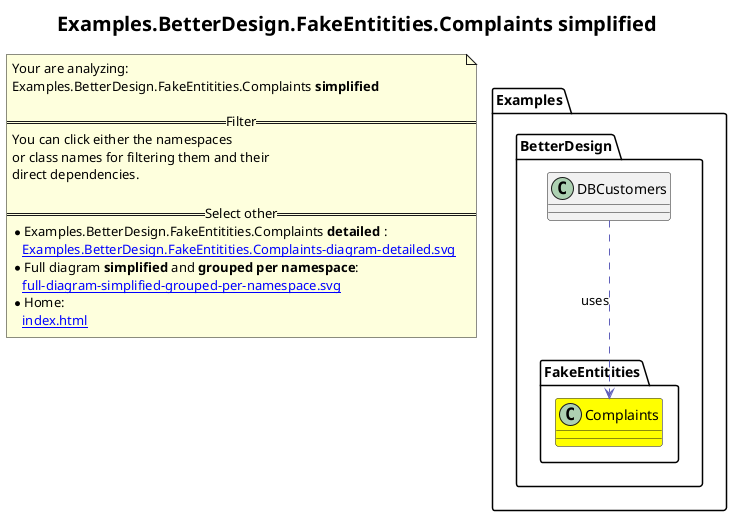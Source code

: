 @startuml
skinparam linetype ortho
title <size:20>Examples.BetterDesign.FakeEntitities.Complaints **simplified** </size>
note "Your are analyzing:\nExamples.BetterDesign.FakeEntitities.Complaints **simplified** \n\n==Filter==\nYou can click either the namespaces \nor class names for filtering them and their\ndirect dependencies.\n\n==Select other==\n* Examples.BetterDesign.FakeEntitities.Complaints **detailed** :\n   [[Examples.BetterDesign.FakeEntitities.Complaints-diagram-detailed.svg]]\n* Full diagram **simplified** and **grouped per namespace**:\n   [[full-diagram-simplified-grouped-per-namespace.svg]]\n* Home:\n   [[index.html]]" as FloatingNote
  class Examples.BetterDesign.DBCustomers [[Examples.BetterDesign.DBCustomers-diagram-simplified.svg]]  {
  }
    class Examples.BetterDesign.FakeEntitities.Complaints [[Examples.BetterDesign.FakeEntitities.Complaints-diagram-simplified.svg]] #yellow {
    }
 ' *************************************** 
 ' *************************************** 
 ' *************************************** 
' Class relations extracted from namespace:
' Examples.BetterDesign
Examples.BetterDesign.DBCustomers .[#6060BB].> Examples.BetterDesign.FakeEntitities.Complaints  : uses 
' Class relations extracted from namespace:
' Examples.BetterDesign.FakeEntitities
@enduml